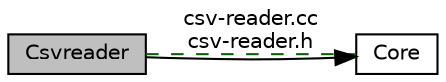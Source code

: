 digraph "Csvreader"
{
  edge [fontname="Helvetica",fontsize="10",labelfontname="Helvetica",labelfontsize="10"];
  node [fontname="Helvetica",fontsize="10",shape=box];
  rankdir=LR;
  Node1 [label="Csvreader",height=0.2,width=0.4,color="black", fillcolor="grey75", style="filled", fontcolor="black",tooltip="A way to extract data from simple csv files."];
  Node2 [label="Core",height=0.2,width=0.4,color="black", fillcolor="white", style="filled",URL="$group__core.html",tooltip="The \"core\" module contains:"];
  Node2->Node1 [shape=plaintext, dir="back", style="solid"];
  Node1->Node2 [shape=plaintext, label="csv-reader.cc\ncsv-reader.h", color="darkgreen", dir="none", style="dashed"];
}
